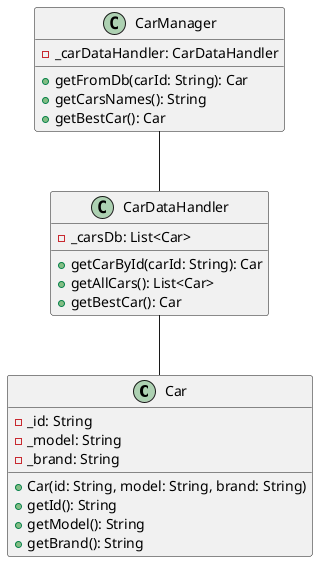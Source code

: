 @startuml
class Car {
    -_id: String
    -_model: String
    -_brand: String
    +Car(id: String, model: String, brand: String)
    +getId(): String
    +getModel(): String
    +getBrand(): String
}

class CarDataHandler {
    -_carsDb: List<Car>
    +getCarById(carId: String): Car
    +getAllCars(): List<Car>
    +getBestCar(): Car
}

class CarManager {
    -_carDataHandler: CarDataHandler
    +getFromDb(carId: String): Car
    +getCarsNames(): String
    +getBestCar(): Car
}

CarDataHandler -- Car
CarManager -- CarDataHandler
@enduml
